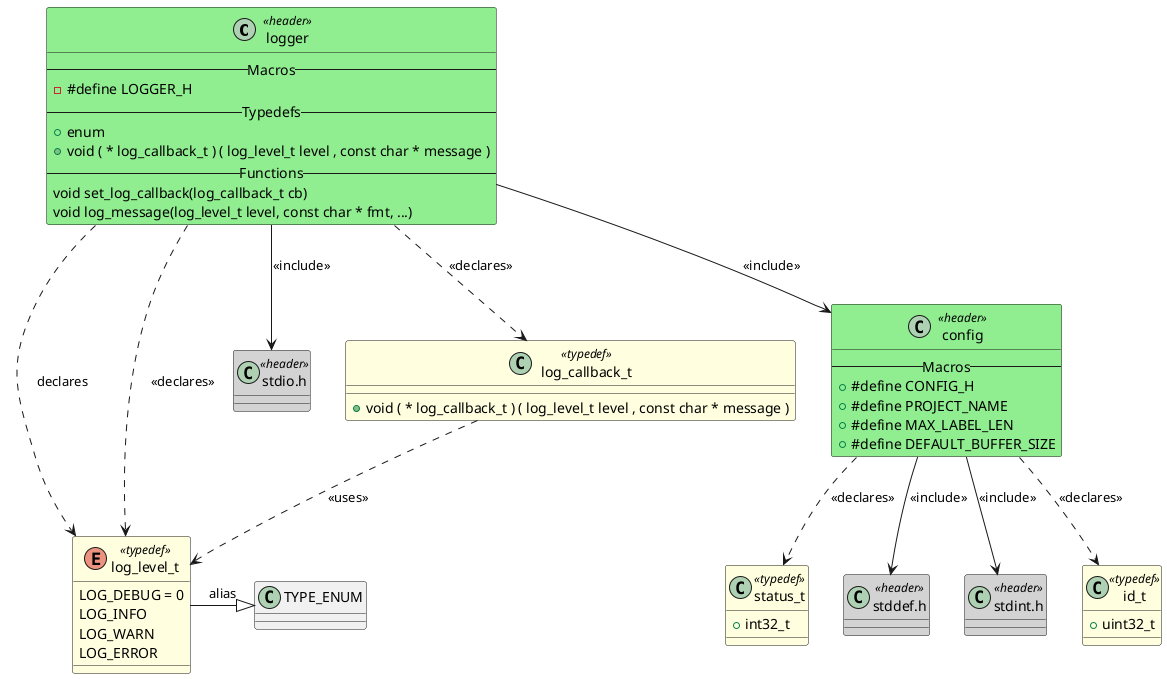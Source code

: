 @startuml logger

class "logger" as HEADER_LOGGER <<header>> #LightGreen
{
    -- Macros --
    - #define LOGGER_H
    -- Typedefs --
    + enum
    + void ( * log_callback_t ) ( log_level_t level , const char * message )
    -- Functions --
    void set_log_callback(log_callback_t cb)
    void log_message(log_level_t level, const char * fmt, ...)
}

class "stdio.h" as HEADER_STDIO <<header>> #LightGray
{
}

class "config" as HEADER_CONFIG <<header>> #LightGreen
{
    -- Macros --
    + #define CONFIG_H
    + #define PROJECT_NAME
    + #define MAX_LABEL_LEN
    + #define DEFAULT_BUFFER_SIZE
}
class "stddef.h" as HEADER_STDDEF <<header>> #LightGray
{
}

class "stdint.h" as HEADER_STDINT <<header>> #LightGray
{
}

enum "log_level_t" as TYPEDEF_log_level_t <<typedef>> #LightYellow
{
    LOG_DEBUG = 0
    LOG_INFO
    LOG_WARN
    LOG_ERROR
}

class "log_callback_t" as TYPEDEF_log_callback_t <<typedef>> #LightYellow
{
    + void ( * log_callback_t ) ( log_level_t level , const char * message )
}

class "id_t" as TYPEDEF_id_t <<typedef>> #LightYellow
{
    + uint32_t
}

class "status_t" as TYPEDEF_status_t <<typedef>> #LightYellow
{
    + int32_t
}

HEADER_LOGGER --> HEADER_STDIO : <<include>>
HEADER_LOGGER --> HEADER_CONFIG : <<include>>
HEADER_CONFIG --> HEADER_STDDEF : <<include>>
HEADER_CONFIG --> HEADER_STDINT : <<include>>
HEADER_LOGGER ..> TYPEDEF_log_level_t : declares
TYPEDEF_log_level_t -|> TYPE_ENUM : «alias»
TYPEDEF_log_callback_t ..> TYPEDEF_log_level_t : <<uses>>
HEADER_LOGGER ..> TYPEDEF_log_level_t : <<declares>>
HEADER_LOGGER ..> TYPEDEF_log_callback_t : <<declares>>
HEADER_CONFIG ..> TYPEDEF_id_t : <<declares>>
HEADER_CONFIG ..> TYPEDEF_status_t : <<declares>>

@enduml